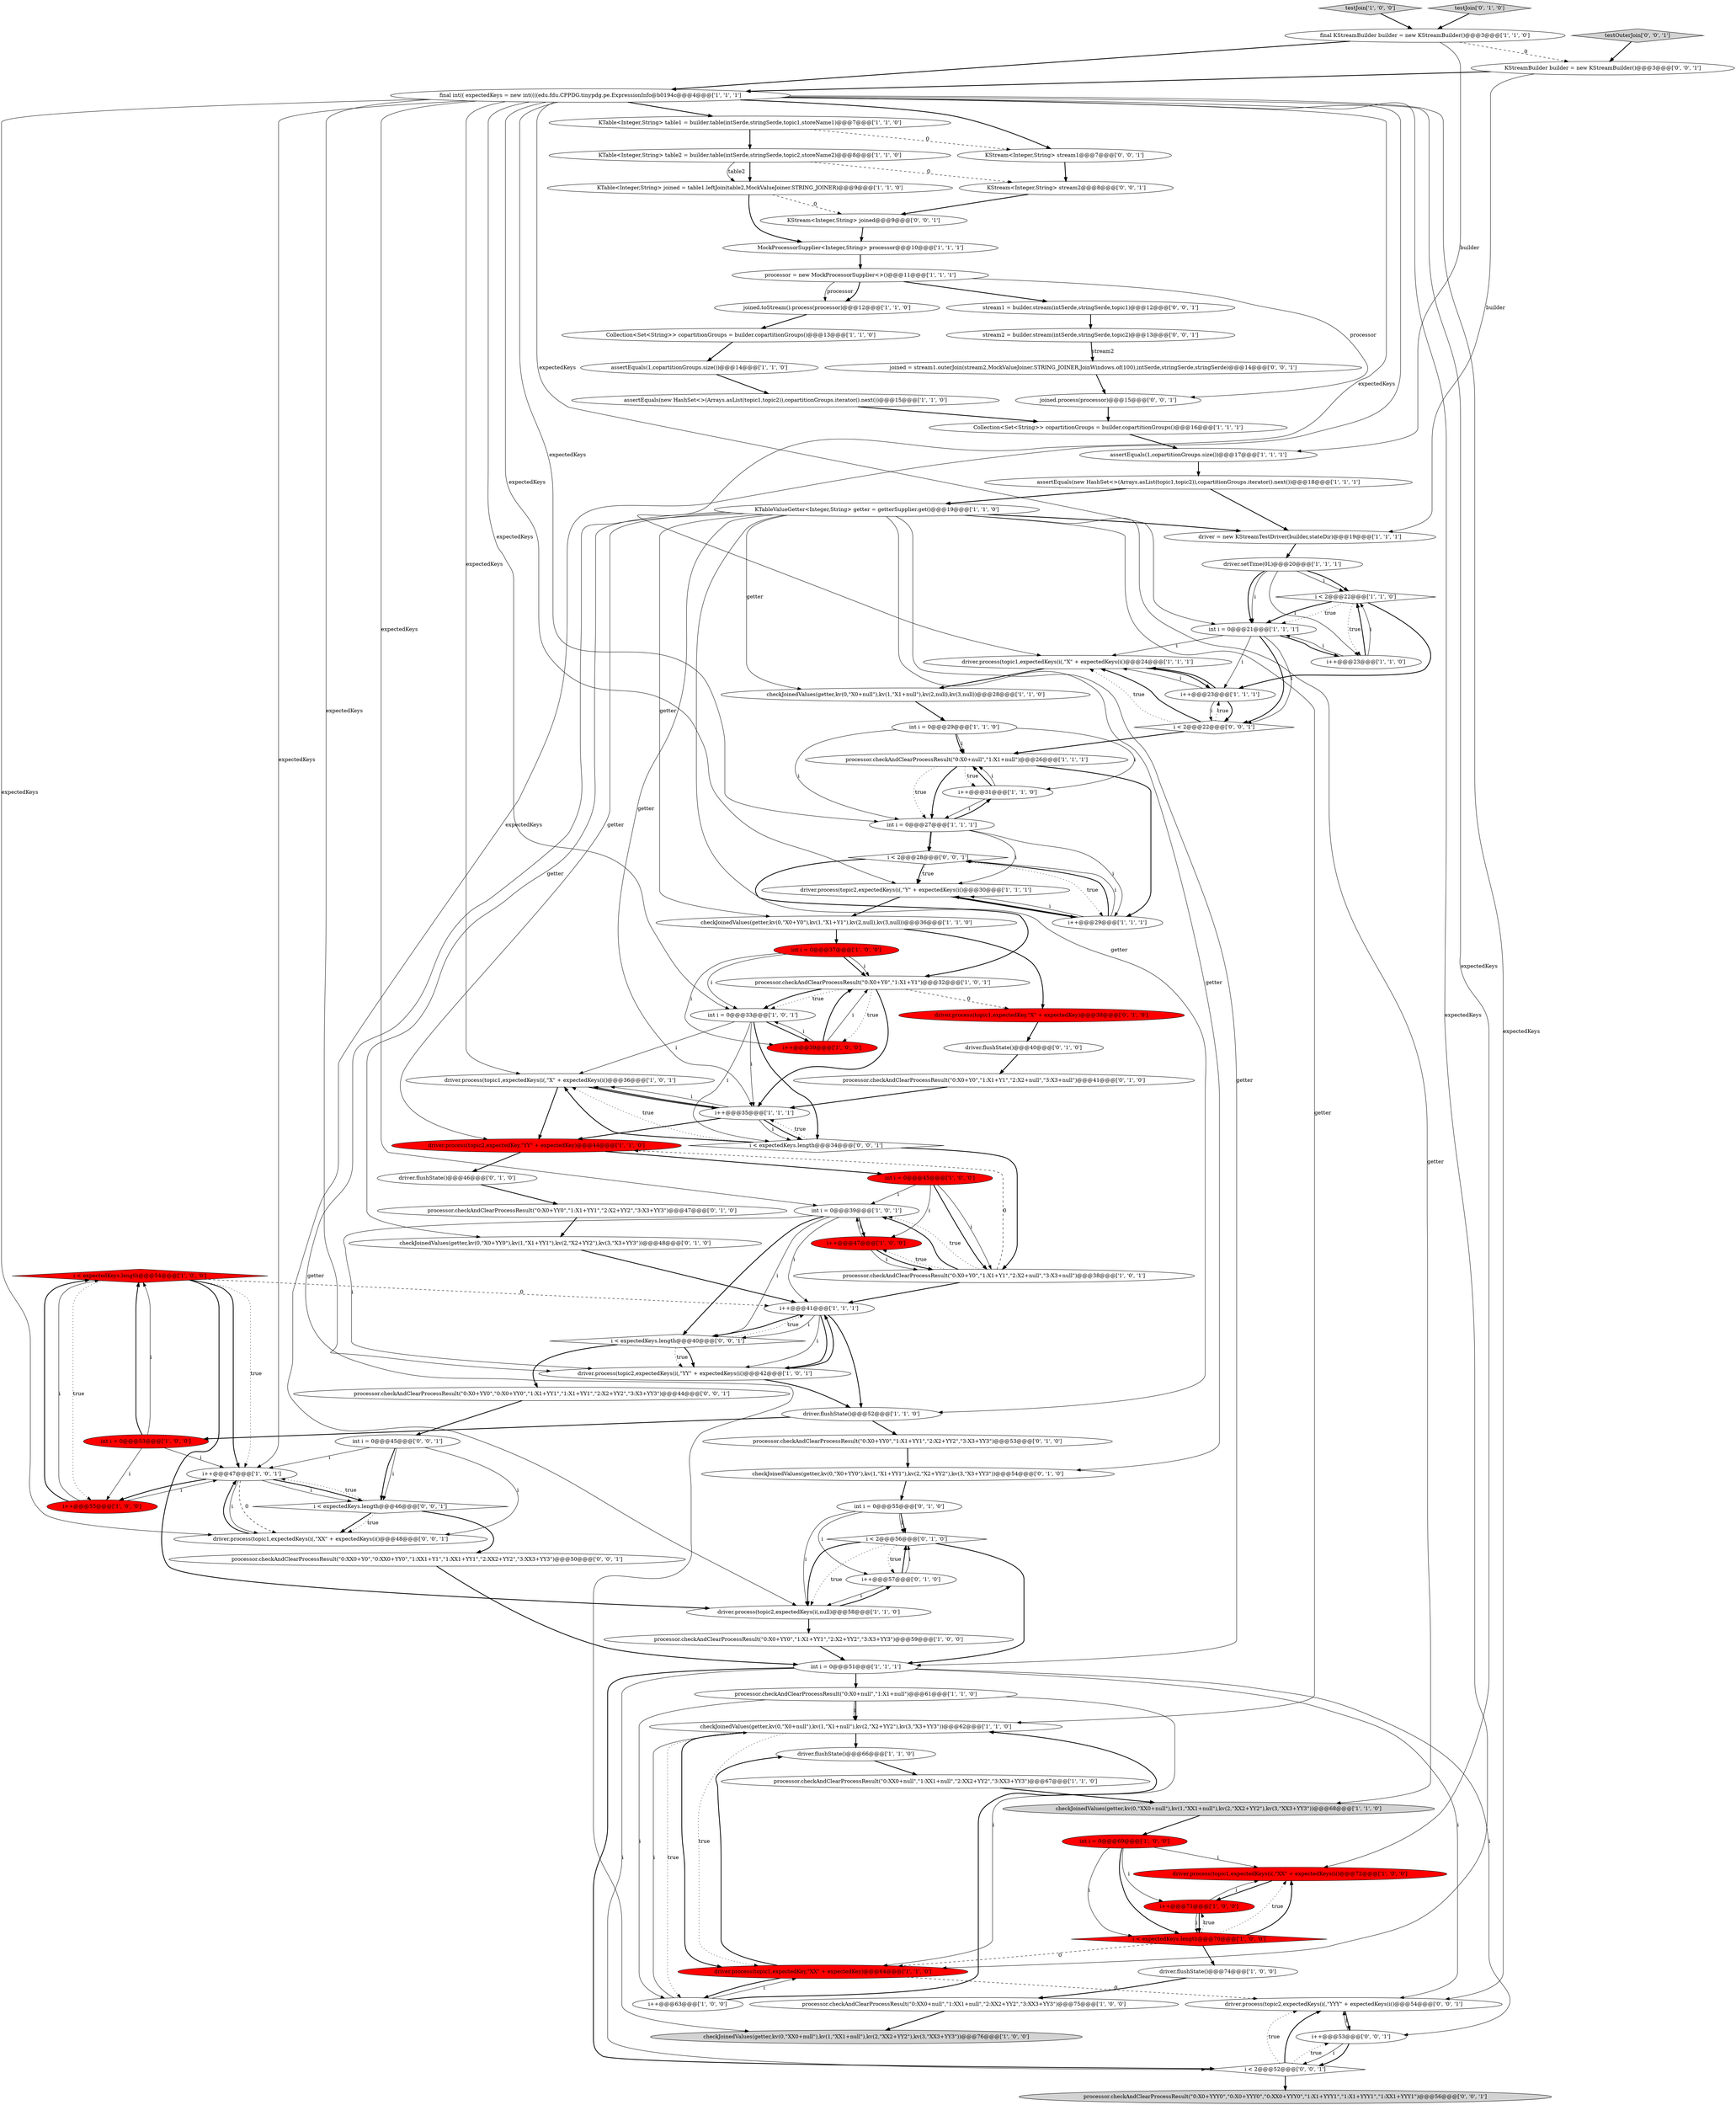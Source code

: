 digraph {
29 [style = filled, label = "i < expectedKeys.length@@@54@@@['1', '0', '0']", fillcolor = red, shape = diamond image = "AAA1AAABBB1BBB"];
67 [style = filled, label = "i < 2@@@56@@@['0', '1', '0']", fillcolor = white, shape = diamond image = "AAA0AAABBB2BBB"];
31 [style = filled, label = "KTableValueGetter<Integer,String> getter = getterSupplier.get()@@@19@@@['1', '1', '0']", fillcolor = white, shape = ellipse image = "AAA0AAABBB1BBB"];
52 [style = filled, label = "Collection<Set<String>> copartitionGroups = builder.copartitionGroups()@@@16@@@['1', '1', '1']", fillcolor = white, shape = ellipse image = "AAA0AAABBB1BBB"];
10 [style = filled, label = "processor = new MockProcessorSupplier<>()@@@11@@@['1', '1', '1']", fillcolor = white, shape = ellipse image = "AAA0AAABBB1BBB"];
80 [style = filled, label = "processor.checkAndClearProcessResult(\"0:XX0+Y0\",\"0:XX0+YY0\",\"1:XX1+Y1\",\"1:XX1+YY1\",\"2:XX2+YY2\",\"3:XX3+YY3\")@@@50@@@['0', '0', '1']", fillcolor = white, shape = ellipse image = "AAA0AAABBB3BBB"];
44 [style = filled, label = "driver.process(topic2,expectedKeys(i(,\"YY\" + expectedKeys(i()@@@42@@@['1', '0', '1']", fillcolor = white, shape = ellipse image = "AAA0AAABBB1BBB"];
71 [style = filled, label = "processor.checkAndClearProcessResult(\"0:X0+YY0\",\"1:X1+YY1\",\"2:X2+YY2\",\"3:X3+YY3\")@@@47@@@['0', '1', '0']", fillcolor = white, shape = ellipse image = "AAA0AAABBB2BBB"];
61 [style = filled, label = "i++@@@23@@@['1', '1', '1']", fillcolor = white, shape = ellipse image = "AAA0AAABBB1BBB"];
15 [style = filled, label = "driver.process(topic1,expectedKeys(i(,\"X\" + expectedKeys(i()@@@36@@@['1', '0', '1']", fillcolor = white, shape = ellipse image = "AAA0AAABBB1BBB"];
21 [style = filled, label = "joined.toStream().process(processor)@@@12@@@['1', '1', '0']", fillcolor = white, shape = ellipse image = "AAA0AAABBB1BBB"];
76 [style = filled, label = "checkJoinedValues(getter,kv(0,\"X0+YY0\"),kv(1,\"X1+YY1\"),kv(2,\"X2+YY2\"),kv(3,\"X3+YY3\"))@@@48@@@['0', '1', '0']", fillcolor = white, shape = ellipse image = "AAA0AAABBB2BBB"];
86 [style = filled, label = "stream1 = builder.stream(intSerde,stringSerde,topic1)@@@12@@@['0', '0', '1']", fillcolor = white, shape = ellipse image = "AAA0AAABBB3BBB"];
51 [style = filled, label = "checkJoinedValues(getter,kv(0,\"X0+null\"),kv(1,\"X1+null\"),kv(2,null),kv(3,null))@@@28@@@['1', '1', '0']", fillcolor = white, shape = ellipse image = "AAA0AAABBB1BBB"];
97 [style = filled, label = "joined.process(processor)@@@15@@@['0', '0', '1']", fillcolor = white, shape = ellipse image = "AAA0AAABBB3BBB"];
11 [style = filled, label = "checkJoinedValues(getter,kv(0,\"X0+Y0\"),kv(1,\"X1+Y1\"),kv(2,null),kv(3,null))@@@36@@@['1', '1', '0']", fillcolor = white, shape = ellipse image = "AAA0AAABBB1BBB"];
87 [style = filled, label = "i < 2@@@22@@@['0', '0', '1']", fillcolor = white, shape = diamond image = "AAA0AAABBB3BBB"];
27 [style = filled, label = "driver.flushState()@@@66@@@['1', '1', '0']", fillcolor = white, shape = ellipse image = "AAA0AAABBB1BBB"];
50 [style = filled, label = "int i = 0@@@53@@@['1', '0', '0']", fillcolor = red, shape = ellipse image = "AAA1AAABBB1BBB"];
58 [style = filled, label = "checkJoinedValues(getter,kv(0,\"XX0+null\"),kv(1,\"XX1+null\"),kv(2,\"XX2+YY2\"),kv(3,\"XX3+YY3\"))@@@68@@@['1', '1', '0']", fillcolor = lightgray, shape = ellipse image = "AAA0AAABBB1BBB"];
23 [style = filled, label = "checkJoinedValues(getter,kv(0,\"X0+null\"),kv(1,\"X1+null\"),kv(2,\"X2+YY2\"),kv(3,\"X3+YY3\"))@@@62@@@['1', '1', '0']", fillcolor = white, shape = ellipse image = "AAA0AAABBB1BBB"];
39 [style = filled, label = "Collection<Set<String>> copartitionGroups = builder.copartitionGroups()@@@13@@@['1', '1', '0']", fillcolor = white, shape = ellipse image = "AAA0AAABBB1BBB"];
0 [style = filled, label = "assertEquals(new HashSet<>(Arrays.asList(topic1,topic2)),copartitionGroups.iterator().next())@@@15@@@['1', '1', '0']", fillcolor = white, shape = ellipse image = "AAA0AAABBB1BBB"];
14 [style = filled, label = "int i = 0@@@39@@@['1', '0', '1']", fillcolor = white, shape = ellipse image = "AAA0AAABBB1BBB"];
88 [style = filled, label = "processor.checkAndClearProcessResult(\"0:X0+YYY0\",\"0:X0+YYY0\",\"0:XX0+YYY0\",\"1:X1+YYY1\",\"1:X1+YYY1\",\"1:XX1+YYY1\")@@@56@@@['0', '0', '1']", fillcolor = lightgray, shape = ellipse image = "AAA0AAABBB3BBB"];
66 [style = filled, label = "driver.flushState()@@@46@@@['0', '1', '0']", fillcolor = white, shape = ellipse image = "AAA0AAABBB2BBB"];
78 [style = filled, label = "i < expectedKeys.length@@@40@@@['0', '0', '1']", fillcolor = white, shape = diamond image = "AAA0AAABBB3BBB"];
8 [style = filled, label = "int i = 0@@@37@@@['1', '0', '0']", fillcolor = red, shape = ellipse image = "AAA1AAABBB1BBB"];
70 [style = filled, label = "driver.flushState()@@@40@@@['0', '1', '0']", fillcolor = white, shape = ellipse image = "AAA0AAABBB2BBB"];
62 [style = filled, label = "driver.process(topic1,expectedKeys(i(,\"X\" + expectedKeys(i()@@@24@@@['1', '1', '1']", fillcolor = white, shape = ellipse image = "AAA0AAABBB1BBB"];
69 [style = filled, label = "processor.checkAndClearProcessResult(\"0:X0+Y0\",\"1:X1+Y1\",\"2:X2+null\",\"3:X3+null\")@@@41@@@['0', '1', '0']", fillcolor = white, shape = ellipse image = "AAA0AAABBB2BBB"];
99 [style = filled, label = "driver.process(topic2,expectedKeys(i(,\"YYY\" + expectedKeys(i()@@@54@@@['0', '0', '1']", fillcolor = white, shape = ellipse image = "AAA0AAABBB3BBB"];
3 [style = filled, label = "processor.checkAndClearProcessResult(\"0:XX0+null\",\"1:XX1+null\",\"2:XX2+YY2\",\"3:XX3+YY3\")@@@67@@@['1', '1', '0']", fillcolor = white, shape = ellipse image = "AAA0AAABBB1BBB"];
47 [style = filled, label = "final int(( expectedKeys = new int((((edu.fdu.CPPDG.tinypdg.pe.ExpressionInfo@b0194c@@@4@@@['1', '1', '1']", fillcolor = white, shape = ellipse image = "AAA0AAABBB1BBB"];
4 [style = filled, label = "i < 2@@@22@@@['1', '1', '0']", fillcolor = white, shape = diamond image = "AAA0AAABBB1BBB"];
38 [style = filled, label = "driver.flushState()@@@74@@@['1', '0', '0']", fillcolor = white, shape = ellipse image = "AAA0AAABBB1BBB"];
9 [style = filled, label = "driver.setTime(0L)@@@20@@@['1', '1', '1']", fillcolor = white, shape = ellipse image = "AAA0AAABBB1BBB"];
63 [style = filled, label = "i++@@@47@@@['1', '0', '1']", fillcolor = white, shape = ellipse image = "AAA0AAABBB1BBB"];
40 [style = filled, label = "i++@@@63@@@['1', '0', '0']", fillcolor = white, shape = ellipse image = "AAA0AAABBB1BBB"];
57 [style = filled, label = "int i = 0@@@45@@@['1', '0', '0']", fillcolor = red, shape = ellipse image = "AAA1AAABBB1BBB"];
79 [style = filled, label = "joined = stream1.outerJoin(stream2,MockValueJoiner.STRING_JOINER,JoinWindows.of(100),intSerde,stringSerde,stringSerde)@@@14@@@['0', '0', '1']", fillcolor = white, shape = ellipse image = "AAA0AAABBB3BBB"];
32 [style = filled, label = "int i = 0@@@33@@@['1', '0', '1']", fillcolor = white, shape = ellipse image = "AAA0AAABBB1BBB"];
75 [style = filled, label = "processor.checkAndClearProcessResult(\"0:X0+YY0\",\"1:X1+YY1\",\"2:X2+YY2\",\"3:X3+YY3\")@@@53@@@['0', '1', '0']", fillcolor = white, shape = ellipse image = "AAA0AAABBB2BBB"];
35 [style = filled, label = "driver.process(topic1,expectedKeys(i(,\"XX\" + expectedKeys(i()@@@72@@@['1', '0', '0']", fillcolor = red, shape = ellipse image = "AAA1AAABBB1BBB"];
42 [style = filled, label = "processor.checkAndClearProcessResult(\"0:XX0+null\",\"1:XX1+null\",\"2:XX2+YY2\",\"3:XX3+YY3\")@@@75@@@['1', '0', '0']", fillcolor = white, shape = ellipse image = "AAA0AAABBB1BBB"];
90 [style = filled, label = "testOuterJoin['0', '0', '1']", fillcolor = lightgray, shape = diamond image = "AAA0AAABBB3BBB"];
12 [style = filled, label = "i++@@@41@@@['1', '1', '1']", fillcolor = white, shape = ellipse image = "AAA0AAABBB1BBB"];
82 [style = filled, label = "KStream<Integer,String> stream2@@@8@@@['0', '0', '1']", fillcolor = white, shape = ellipse image = "AAA0AAABBB3BBB"];
30 [style = filled, label = "i++@@@55@@@['1', '0', '0']", fillcolor = red, shape = ellipse image = "AAA1AAABBB1BBB"];
34 [style = filled, label = "processor.checkAndClearProcessResult(\"0:X0+Y0\",\"1:X1+Y1\")@@@32@@@['1', '0', '1']", fillcolor = white, shape = ellipse image = "AAA0AAABBB1BBB"];
59 [style = filled, label = "checkJoinedValues(getter,kv(0,\"XX0+null\"),kv(1,\"XX1+null\"),kv(2,\"XX2+YY2\"),kv(3,\"XX3+YY3\"))@@@76@@@['1', '0', '0']", fillcolor = lightgray, shape = ellipse image = "AAA0AAABBB1BBB"];
43 [style = filled, label = "driver.process(topic2,expectedKey,\"YY\" + expectedKey)@@@44@@@['1', '1', '0']", fillcolor = red, shape = ellipse image = "AAA1AAABBB1BBB"];
65 [style = filled, label = "KTable<Integer,String> table1 = builder.table(intSerde,stringSerde,topic1,storeName1)@@@7@@@['1', '1', '0']", fillcolor = white, shape = ellipse image = "AAA0AAABBB1BBB"];
1 [style = filled, label = "i++@@@31@@@['1', '1', '0']", fillcolor = white, shape = ellipse image = "AAA0AAABBB1BBB"];
45 [style = filled, label = "assertEquals(1,copartitionGroups.size())@@@14@@@['1', '1', '0']", fillcolor = white, shape = ellipse image = "AAA0AAABBB1BBB"];
53 [style = filled, label = "processor.checkAndClearProcessResult(\"0:X0+Y0\",\"1:X1+Y1\",\"2:X2+null\",\"3:X3+null\")@@@38@@@['1', '0', '1']", fillcolor = white, shape = ellipse image = "AAA0AAABBB1BBB"];
19 [style = filled, label = "driver.process(topic2,expectedKeys(i(,\"Y\" + expectedKeys(i()@@@30@@@['1', '1', '1']", fillcolor = white, shape = ellipse image = "AAA0AAABBB1BBB"];
85 [style = filled, label = "KStreamBuilder builder = new KStreamBuilder()@@@3@@@['0', '0', '1']", fillcolor = white, shape = ellipse image = "AAA0AAABBB3BBB"];
84 [style = filled, label = "driver.process(topic1,expectedKeys(i(,\"XX\" + expectedKeys(i()@@@48@@@['0', '0', '1']", fillcolor = white, shape = ellipse image = "AAA0AAABBB3BBB"];
46 [style = filled, label = "assertEquals(new HashSet<>(Arrays.asList(topic1,topic2)),copartitionGroups.iterator().next())@@@18@@@['1', '1', '1']", fillcolor = white, shape = ellipse image = "AAA0AAABBB1BBB"];
96 [style = filled, label = "KStream<Integer,String> stream1@@@7@@@['0', '0', '1']", fillcolor = white, shape = ellipse image = "AAA0AAABBB3BBB"];
16 [style = filled, label = "processor.checkAndClearProcessResult(\"0:X0+YY0\",\"1:X1+YY1\",\"2:X2+YY2\",\"3:X3+YY3\")@@@59@@@['1', '0', '0']", fillcolor = white, shape = ellipse image = "AAA0AAABBB1BBB"];
5 [style = filled, label = "testJoin['1', '0', '0']", fillcolor = lightgray, shape = diamond image = "AAA0AAABBB1BBB"];
60 [style = filled, label = "KTable<Integer,String> table2 = builder.table(intSerde,stringSerde,topic2,storeName2)@@@8@@@['1', '1', '0']", fillcolor = white, shape = ellipse image = "AAA0AAABBB1BBB"];
33 [style = filled, label = "processor.checkAndClearProcessResult(\"0:X0+null\",\"1:X1+null\")@@@26@@@['1', '1', '1']", fillcolor = white, shape = ellipse image = "AAA0AAABBB1BBB"];
48 [style = filled, label = "MockProcessorSupplier<Integer,String> processor@@@10@@@['1', '1', '1']", fillcolor = white, shape = ellipse image = "AAA0AAABBB1BBB"];
49 [style = filled, label = "int i = 0@@@27@@@['1', '1', '1']", fillcolor = white, shape = ellipse image = "AAA0AAABBB1BBB"];
83 [style = filled, label = "processor.checkAndClearProcessResult(\"0:X0+YY0\",\"0:X0+YY0\",\"1:X1+YY1\",\"1:X1+YY1\",\"2:X2+YY2\",\"3:X3+YY3\")@@@44@@@['0', '0', '1']", fillcolor = white, shape = ellipse image = "AAA0AAABBB3BBB"];
37 [style = filled, label = "i < expectedKeys.length@@@70@@@['1', '0', '0']", fillcolor = red, shape = diamond image = "AAA1AAABBB1BBB"];
55 [style = filled, label = "int i = 0@@@29@@@['1', '1', '0']", fillcolor = white, shape = ellipse image = "AAA0AAABBB1BBB"];
74 [style = filled, label = "i++@@@57@@@['0', '1', '0']", fillcolor = white, shape = ellipse image = "AAA0AAABBB2BBB"];
91 [style = filled, label = "KStream<Integer,String> joined@@@9@@@['0', '0', '1']", fillcolor = white, shape = ellipse image = "AAA0AAABBB3BBB"];
24 [style = filled, label = "int i = 0@@@69@@@['1', '0', '0']", fillcolor = red, shape = ellipse image = "AAA1AAABBB1BBB"];
94 [style = filled, label = "i < 2@@@52@@@['0', '0', '1']", fillcolor = white, shape = diamond image = "AAA0AAABBB3BBB"];
81 [style = filled, label = "int i = 0@@@45@@@['0', '0', '1']", fillcolor = white, shape = ellipse image = "AAA0AAABBB3BBB"];
17 [style = filled, label = "final KStreamBuilder builder = new KStreamBuilder()@@@3@@@['1', '1', '0']", fillcolor = white, shape = ellipse image = "AAA0AAABBB1BBB"];
7 [style = filled, label = "driver.process(topic1,expectedKey,\"XX\" + expectedKey)@@@64@@@['1', '1', '0']", fillcolor = red, shape = ellipse image = "AAA1AAABBB1BBB"];
25 [style = filled, label = "driver.process(topic2,expectedKeys(i(,null)@@@58@@@['1', '1', '0']", fillcolor = white, shape = ellipse image = "AAA0AAABBB1BBB"];
64 [style = filled, label = "i++@@@47@@@['1', '0', '0']", fillcolor = red, shape = ellipse image = "AAA1AAABBB1BBB"];
77 [style = filled, label = "int i = 0@@@55@@@['0', '1', '0']", fillcolor = white, shape = ellipse image = "AAA0AAABBB2BBB"];
98 [style = filled, label = "i < expectedKeys.length@@@34@@@['0', '0', '1']", fillcolor = white, shape = diamond image = "AAA0AAABBB3BBB"];
20 [style = filled, label = "processor.checkAndClearProcessResult(\"0:X0+null\",\"1:X1+null\")@@@61@@@['1', '1', '0']", fillcolor = white, shape = ellipse image = "AAA0AAABBB1BBB"];
26 [style = filled, label = "assertEquals(1,copartitionGroups.size())@@@17@@@['1', '1', '1']", fillcolor = white, shape = ellipse image = "AAA0AAABBB1BBB"];
54 [style = filled, label = "driver = new KStreamTestDriver(builder,stateDir)@@@19@@@['1', '1', '1']", fillcolor = white, shape = ellipse image = "AAA0AAABBB1BBB"];
56 [style = filled, label = "i++@@@39@@@['1', '0', '0']", fillcolor = red, shape = ellipse image = "AAA1AAABBB1BBB"];
92 [style = filled, label = "stream2 = builder.stream(intSerde,stringSerde,topic2)@@@13@@@['0', '0', '1']", fillcolor = white, shape = ellipse image = "AAA0AAABBB3BBB"];
95 [style = filled, label = "i < expectedKeys.length@@@46@@@['0', '0', '1']", fillcolor = white, shape = diamond image = "AAA0AAABBB3BBB"];
41 [style = filled, label = "i++@@@71@@@['1', '0', '0']", fillcolor = red, shape = ellipse image = "AAA1AAABBB1BBB"];
72 [style = filled, label = "checkJoinedValues(getter,kv(0,\"X0+YY0\"),kv(1,\"X1+YY1\"),kv(2,\"X2+YY2\"),kv(3,\"X3+YY3\"))@@@54@@@['0', '1', '0']", fillcolor = white, shape = ellipse image = "AAA0AAABBB2BBB"];
89 [style = filled, label = "i++@@@53@@@['0', '0', '1']", fillcolor = white, shape = ellipse image = "AAA0AAABBB3BBB"];
13 [style = filled, label = "i++@@@29@@@['1', '1', '1']", fillcolor = white, shape = ellipse image = "AAA0AAABBB1BBB"];
28 [style = filled, label = "int i = 0@@@21@@@['1', '1', '1']", fillcolor = white, shape = ellipse image = "AAA0AAABBB1BBB"];
36 [style = filled, label = "driver.flushState()@@@52@@@['1', '1', '0']", fillcolor = white, shape = ellipse image = "AAA0AAABBB1BBB"];
93 [style = filled, label = "i < 2@@@28@@@['0', '0', '1']", fillcolor = white, shape = diamond image = "AAA0AAABBB3BBB"];
2 [style = filled, label = "KTable<Integer,String> joined = table1.leftJoin(table2,MockValueJoiner.STRING_JOINER)@@@9@@@['1', '1', '0']", fillcolor = white, shape = ellipse image = "AAA0AAABBB1BBB"];
73 [style = filled, label = "testJoin['0', '1', '0']", fillcolor = lightgray, shape = diamond image = "AAA0AAABBB2BBB"];
68 [style = filled, label = "driver.process(topic1,expectedKey,\"X\" + expectedKey)@@@38@@@['0', '1', '0']", fillcolor = red, shape = ellipse image = "AAA1AAABBB2BBB"];
6 [style = filled, label = "i++@@@35@@@['1', '1', '1']", fillcolor = white, shape = ellipse image = "AAA0AAABBB1BBB"];
18 [style = filled, label = "i++@@@23@@@['1', '1', '0']", fillcolor = white, shape = ellipse image = "AAA0AAABBB1BBB"];
22 [style = filled, label = "int i = 0@@@51@@@['1', '1', '1']", fillcolor = white, shape = ellipse image = "AAA0AAABBB1BBB"];
87->62 [style = dotted, label="true"];
95->84 [style = bold, label=""];
47->32 [style = solid, label="expectedKeys"];
65->60 [style = bold, label=""];
6->43 [style = bold, label=""];
4->18 [style = dotted, label="true"];
56->34 [style = bold, label=""];
70->69 [style = bold, label=""];
93->19 [style = bold, label=""];
12->44 [style = bold, label=""];
81->95 [style = solid, label="i"];
53->43 [style = dashed, label="0"];
67->25 [style = bold, label=""];
14->44 [style = solid, label="i"];
35->41 [style = bold, label=""];
34->56 [style = dotted, label="true"];
14->78 [style = solid, label="i"];
49->93 [style = solid, label="i"];
62->61 [style = bold, label=""];
61->62 [style = solid, label="i"];
87->62 [style = bold, label=""];
81->63 [style = solid, label="i"];
40->7 [style = solid, label="i"];
46->31 [style = bold, label=""];
19->11 [style = bold, label=""];
64->53 [style = bold, label=""];
89->94 [style = bold, label=""];
22->94 [style = bold, label=""];
14->64 [style = bold, label=""];
47->7 [style = solid, label="expectedKeys"];
38->42 [style = bold, label=""];
89->94 [style = solid, label="i"];
95->84 [style = dotted, label="true"];
28->62 [style = solid, label="i"];
47->25 [style = solid, label="expectedKeys"];
30->29 [style = bold, label=""];
40->23 [style = bold, label=""];
85->54 [style = solid, label="builder"];
29->12 [style = dashed, label="0"];
63->95 [style = solid, label="i"];
0->52 [style = bold, label=""];
74->67 [style = bold, label=""];
31->51 [style = solid, label="getter"];
1->33 [style = bold, label=""];
7->99 [style = dashed, label="0"];
46->54 [style = bold, label=""];
91->48 [style = bold, label=""];
37->38 [style = bold, label=""];
8->56 [style = solid, label="i"];
29->63 [style = bold, label=""];
45->0 [style = bold, label=""];
48->10 [style = bold, label=""];
67->74 [style = dotted, label="true"];
47->15 [style = solid, label="expectedKeys"];
34->32 [style = bold, label=""];
93->13 [style = dotted, label="true"];
9->4 [style = solid, label="i"];
98->53 [style = bold, label=""];
98->15 [style = bold, label=""];
94->99 [style = dotted, label="true"];
2->91 [style = dashed, label="0"];
82->91 [style = bold, label=""];
9->28 [style = solid, label="i"];
41->35 [style = solid, label="i"];
77->67 [style = solid, label="i"];
26->46 [style = bold, label=""];
8->34 [style = bold, label=""];
32->56 [style = bold, label=""];
50->29 [style = bold, label=""];
34->68 [style = dashed, label="0"];
98->6 [style = dotted, label="true"];
28->18 [style = bold, label=""];
63->84 [style = solid, label="i"];
47->63 [style = solid, label="expectedKeys"];
1->49 [style = solid, label="i"];
78->44 [style = bold, label=""];
10->86 [style = bold, label=""];
37->7 [style = dashed, label="0"];
72->77 [style = bold, label=""];
41->37 [style = bold, label=""];
6->98 [style = bold, label=""];
67->25 [style = dotted, label="true"];
68->70 [style = bold, label=""];
73->17 [style = bold, label=""];
53->64 [style = dotted, label="true"];
39->45 [style = bold, label=""];
14->12 [style = solid, label="i"];
10->21 [style = bold, label=""];
77->74 [style = solid, label="i"];
47->62 [style = solid, label="expectedKeys"];
56->34 [style = solid, label="i"];
57->64 [style = solid, label="i"];
5->17 [style = bold, label=""];
81->84 [style = solid, label="i"];
33->13 [style = bold, label=""];
44->12 [style = bold, label=""];
84->63 [style = bold, label=""];
29->63 [style = dotted, label="true"];
67->22 [style = bold, label=""];
4->28 [style = dotted, label="true"];
31->22 [style = solid, label="getter"];
24->41 [style = solid, label="i"];
60->2 [style = solid, label="table2"];
23->40 [style = dotted, label="true"];
31->59 [style = solid, label="getter"];
63->84 [style = dashed, label="0"];
43->66 [style = bold, label=""];
49->1 [style = bold, label=""];
18->4 [style = bold, label=""];
20->23 [style = bold, label=""];
22->20 [style = bold, label=""];
79->97 [style = bold, label=""];
19->13 [style = bold, label=""];
83->81 [style = bold, label=""];
20->23 [style = solid, label="i"];
37->41 [style = dotted, label="true"];
66->71 [style = bold, label=""];
12->78 [style = solid, label="i"];
28->87 [style = bold, label=""];
17->85 [style = dashed, label="0"];
93->19 [style = dotted, label="true"];
31->43 [style = solid, label="getter"];
11->8 [style = bold, label=""];
30->63 [style = solid, label="i"];
36->50 [style = bold, label=""];
23->7 [style = bold, label=""];
96->82 [style = bold, label=""];
3->58 [style = bold, label=""];
13->93 [style = bold, label=""];
6->15 [style = solid, label="i"];
31->6 [style = solid, label="getter"];
13->93 [style = solid, label="i"];
31->58 [style = solid, label="getter"];
76->12 [style = bold, label=""];
47->28 [style = solid, label="expectedKeys"];
6->98 [style = solid, label="i"];
57->53 [style = bold, label=""];
9->18 [style = solid, label="i"];
47->35 [style = solid, label="expectedKeys"];
20->40 [style = solid, label="i"];
31->76 [style = solid, label="getter"];
52->26 [style = bold, label=""];
63->95 [style = bold, label=""];
60->82 [style = dashed, label="0"];
22->89 [style = solid, label="i"];
2->48 [style = bold, label=""];
47->96 [style = bold, label=""];
20->7 [style = solid, label="i"];
62->51 [style = bold, label=""];
32->15 [style = solid, label="i"];
60->2 [style = bold, label=""];
50->29 [style = solid, label="i"];
65->96 [style = dashed, label="0"];
14->78 [style = bold, label=""];
90->85 [style = bold, label=""];
80->22 [style = bold, label=""];
58->24 [style = bold, label=""];
12->36 [style = bold, label=""];
77->25 [style = solid, label="i"];
33->49 [style = dotted, label="true"];
50->63 [style = solid, label="i"];
12->44 [style = solid, label="i"];
31->36 [style = solid, label="getter"];
85->47 [style = bold, label=""];
25->16 [style = bold, label=""];
23->7 [style = dotted, label="true"];
31->23 [style = solid, label="getter"];
6->15 [style = bold, label=""];
50->30 [style = solid, label="i"];
95->80 [style = bold, label=""];
57->53 [style = solid, label="i"];
61->87 [style = bold, label=""];
71->76 [style = bold, label=""];
9->28 [style = bold, label=""];
53->14 [style = bold, label=""];
37->35 [style = dotted, label="true"];
13->19 [style = bold, label=""];
8->34 [style = solid, label="i"];
21->39 [style = bold, label=""];
92->79 [style = bold, label=""];
74->67 [style = solid, label="i"];
99->89 [style = bold, label=""];
92->79 [style = solid, label="stream2"];
87->33 [style = bold, label=""];
53->14 [style = dotted, label="true"];
78->12 [style = dotted, label="true"];
81->95 [style = bold, label=""];
15->43 [style = bold, label=""];
47->14 [style = solid, label="expectedKeys"];
36->75 [style = bold, label=""];
10->97 [style = solid, label="processor"];
75->72 [style = bold, label=""];
77->67 [style = bold, label=""];
37->35 [style = bold, label=""];
33->49 [style = bold, label=""];
10->21 [style = solid, label="processor"];
42->59 [style = bold, label=""];
47->49 [style = solid, label="expectedKeys"];
53->12 [style = bold, label=""];
7->40 [style = bold, label=""];
61->62 [style = bold, label=""];
31->54 [style = bold, label=""];
32->98 [style = bold, label=""];
64->53 [style = solid, label="i"];
47->44 [style = solid, label="expectedKeys"];
30->29 [style = solid, label="i"];
49->19 [style = solid, label="i"];
34->32 [style = dotted, label="true"];
94->99 [style = bold, label=""];
97->52 [style = bold, label=""];
28->87 [style = solid, label="i"];
28->61 [style = solid, label="i"];
55->49 [style = solid, label="i"];
44->36 [style = bold, label=""];
43->57 [style = bold, label=""];
57->14 [style = solid, label="i"];
94->88 [style = bold, label=""];
23->27 [style = bold, label=""];
64->14 [style = solid, label="i"];
61->87 [style = solid, label="i"];
69->6 [style = bold, label=""];
74->25 [style = solid, label="i"];
49->13 [style = solid, label="i"];
17->47 [style = bold, label=""];
55->1 [style = solid, label="i"];
9->4 [style = bold, label=""];
93->34 [style = bold, label=""];
27->3 [style = bold, label=""];
11->68 [style = bold, label=""];
56->32 [style = solid, label="i"];
94->89 [style = dotted, label="true"];
17->26 [style = solid, label="builder"];
29->25 [style = bold, label=""];
15->6 [style = bold, label=""];
78->83 [style = bold, label=""];
47->19 [style = solid, label="expectedKeys"];
22->99 [style = solid, label="i"];
47->84 [style = solid, label="expectedKeys"];
87->61 [style = dotted, label="true"];
16->22 [style = bold, label=""];
4->61 [style = bold, label=""];
4->28 [style = bold, label=""];
63->30 [style = bold, label=""];
25->74 [style = bold, label=""];
1->33 [style = solid, label="i"];
8->32 [style = solid, label="i"];
31->11 [style = solid, label="getter"];
40->23 [style = solid, label="i"];
32->6 [style = solid, label="i"];
89->99 [style = solid, label="i"];
86->92 [style = bold, label=""];
13->19 [style = solid, label="i"];
47->99 [style = solid, label="expectedKeys"];
51->55 [style = bold, label=""];
49->93 [style = bold, label=""];
24->37 [style = solid, label="i"];
34->6 [style = bold, label=""];
54->9 [style = bold, label=""];
24->37 [style = bold, label=""];
18->28 [style = solid, label="i"];
31->72 [style = solid, label="getter"];
33->1 [style = dotted, label="true"];
7->27 [style = bold, label=""];
47->65 [style = bold, label=""];
24->35 [style = solid, label="i"];
22->94 [style = solid, label="i"];
29->30 [style = dotted, label="true"];
78->44 [style = dotted, label="true"];
18->4 [style = solid, label="i"];
32->98 [style = solid, label="i"];
98->15 [style = dotted, label="true"];
95->63 [style = dotted, label="true"];
55->33 [style = solid, label="i"];
12->78 [style = bold, label=""];
55->33 [style = bold, label=""];
41->37 [style = solid, label="i"];
}

